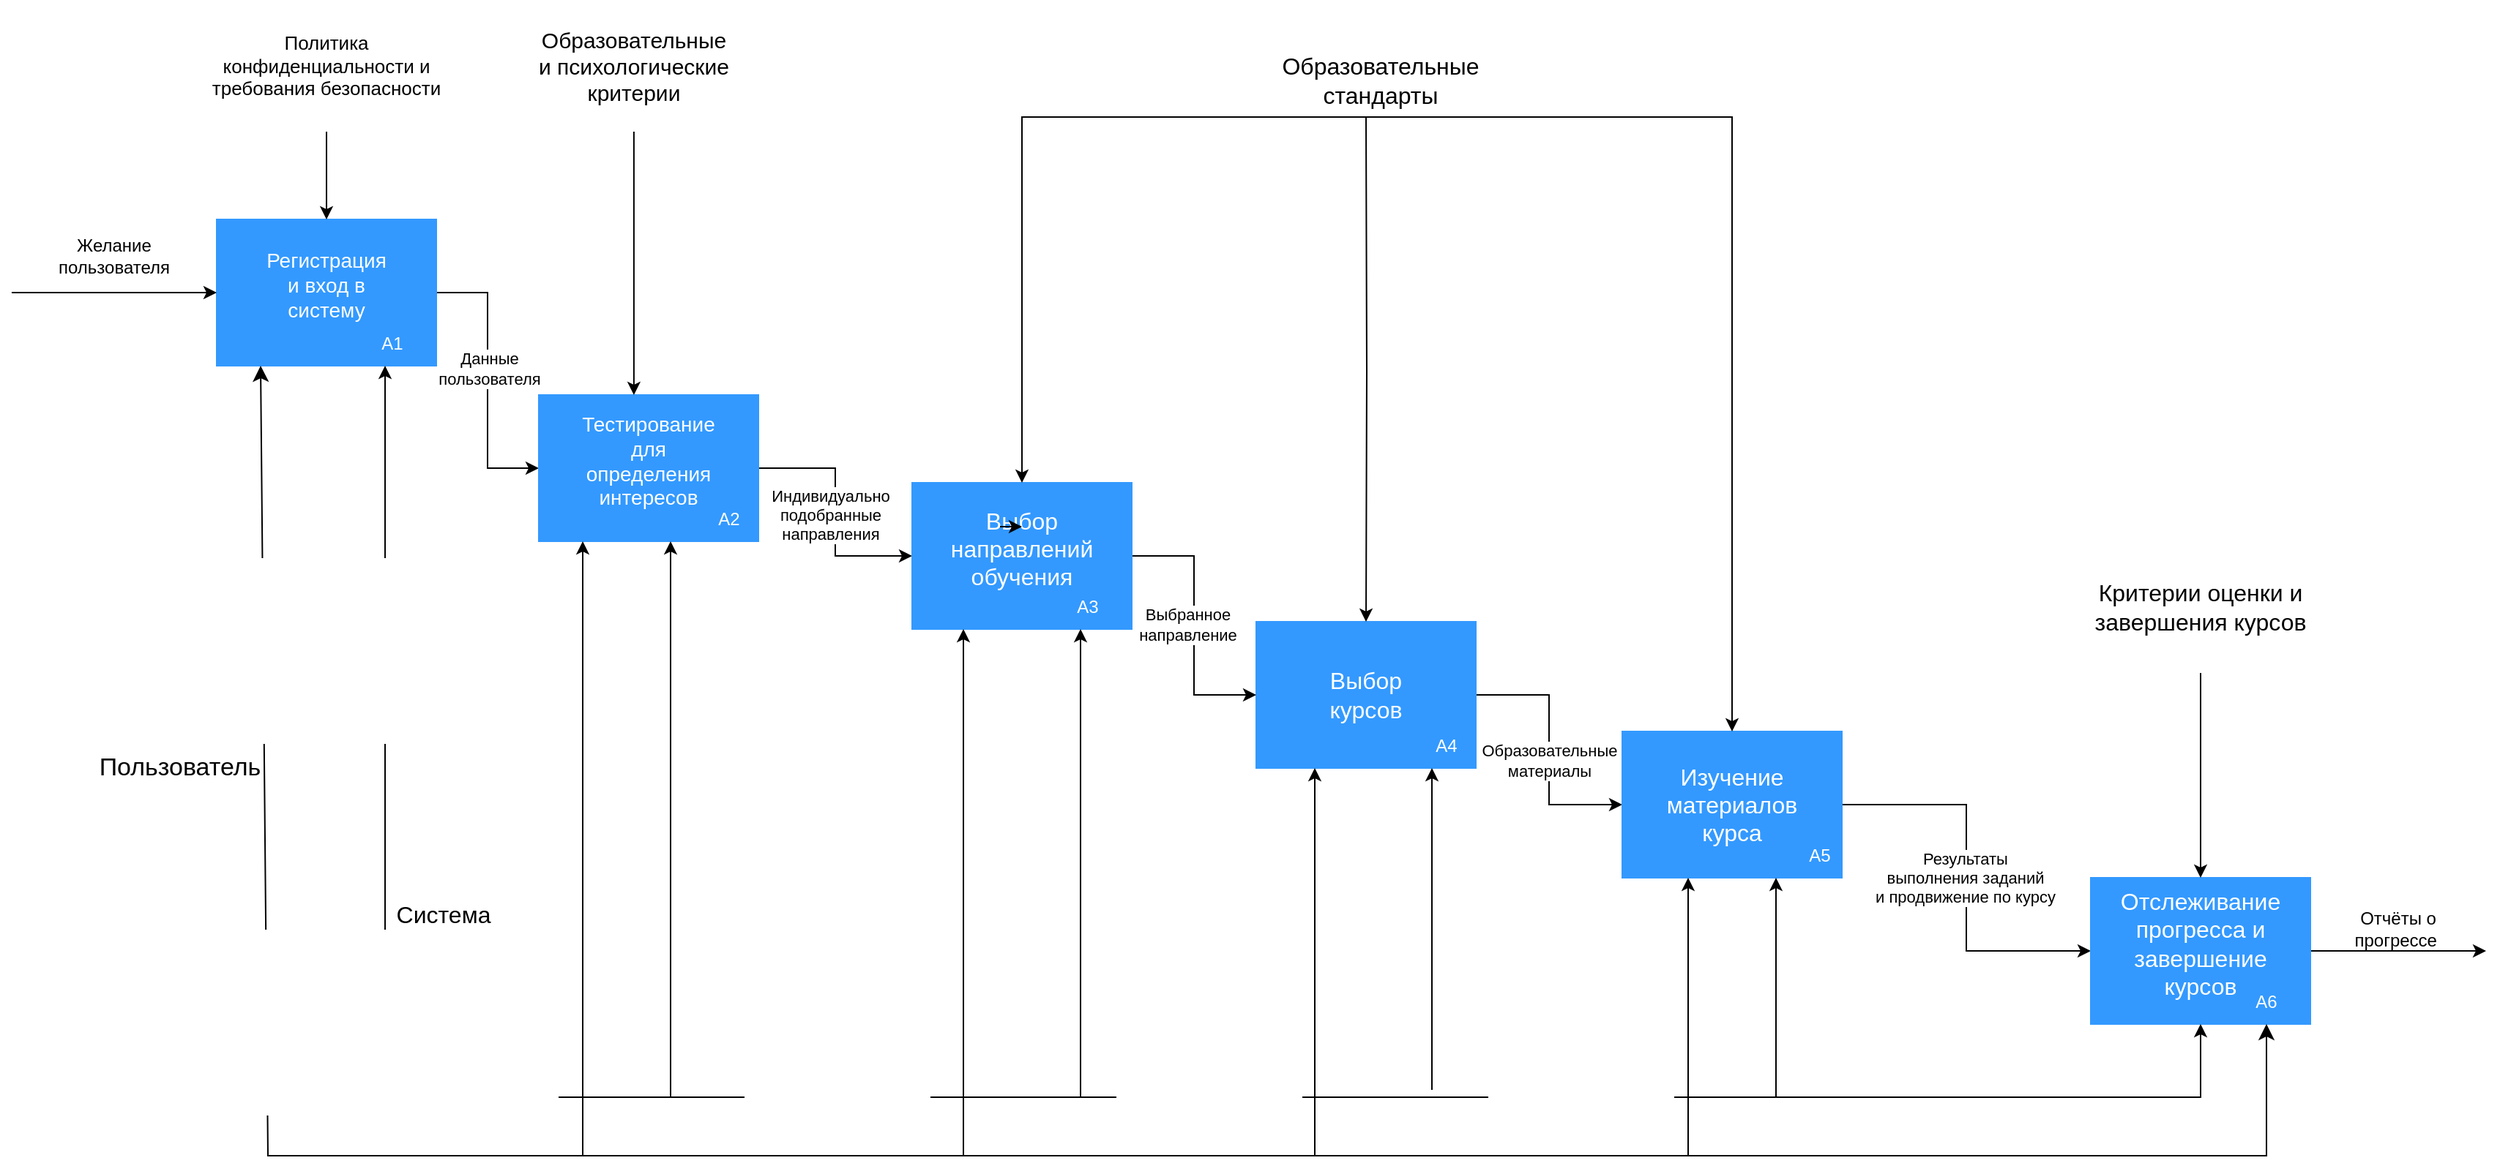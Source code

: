 <mxfile version="24.2.5" type="github">
  <diagram name="Page-1" id="MOQXqQ0aRUz0cBDaTk6Z">
    <mxGraphModel dx="2206" dy="1211" grid="1" gridSize="10" guides="1" tooltips="1" connect="1" arrows="1" fold="1" page="1" pageScale="1" pageWidth="1200" pageHeight="1920" math="0" shadow="0">
      <root>
        <mxCell id="0" />
        <mxCell id="1" parent="0" />
        <mxCell id="z_N1E-0bhla6XUxOwXqp-23" style="edgeStyle=orthogonalEdgeStyle;rounded=0;orthogonalLoop=1;jettySize=auto;html=1;exitX=1;exitY=0.5;exitDx=0;exitDy=0;entryX=0;entryY=0.5;entryDx=0;entryDy=0;" edge="1" parent="1" source="z_N1E-0bhla6XUxOwXqp-1" target="z_N1E-0bhla6XUxOwXqp-5">
          <mxGeometry relative="1" as="geometry" />
        </mxCell>
        <mxCell id="z_N1E-0bhla6XUxOwXqp-26" value="Данные&lt;div&gt;пользователя&lt;/div&gt;" style="edgeLabel;html=1;align=center;verticalAlign=middle;resizable=0;points=[];" vertex="1" connectable="0" parent="z_N1E-0bhla6XUxOwXqp-23">
          <mxGeometry x="-0.086" y="1" relative="1" as="geometry">
            <mxPoint as="offset" />
          </mxGeometry>
        </mxCell>
        <mxCell id="z_N1E-0bhla6XUxOwXqp-1" value="" style="rounded=0;whiteSpace=wrap;html=1;strokeColor=#3399FF;fillColor=#3399FF;" vertex="1" parent="1">
          <mxGeometry x="100" y="190" width="150" height="100" as="geometry" />
        </mxCell>
        <mxCell id="z_N1E-0bhla6XUxOwXqp-2" value="&lt;font color=&quot;#ffffff&quot;&gt;A1&lt;/font&gt;" style="text;html=1;align=center;verticalAlign=middle;whiteSpace=wrap;rounded=0;" vertex="1" parent="1">
          <mxGeometry x="190" y="260" width="60" height="30" as="geometry" />
        </mxCell>
        <mxCell id="z_N1E-0bhla6XUxOwXqp-4" value="&lt;font style=&quot;font-size: 14px;&quot; color=&quot;#ffffff&quot;&gt;Регистрация и вход в систему&lt;/font&gt;" style="text;html=1;align=center;verticalAlign=middle;whiteSpace=wrap;rounded=0;" vertex="1" parent="1">
          <mxGeometry x="145" y="220" width="60" height="30" as="geometry" />
        </mxCell>
        <mxCell id="z_N1E-0bhla6XUxOwXqp-24" style="edgeStyle=orthogonalEdgeStyle;rounded=0;orthogonalLoop=1;jettySize=auto;html=1;exitX=1;exitY=0.5;exitDx=0;exitDy=0;entryX=0;entryY=0.5;entryDx=0;entryDy=0;" edge="1" parent="1" source="z_N1E-0bhla6XUxOwXqp-5" target="z_N1E-0bhla6XUxOwXqp-19">
          <mxGeometry relative="1" as="geometry" />
        </mxCell>
        <mxCell id="z_N1E-0bhla6XUxOwXqp-25" value="Индивидуально&lt;div&gt;подобранные&lt;/div&gt;&lt;div&gt;направления&lt;/div&gt;" style="edgeLabel;html=1;align=center;verticalAlign=middle;resizable=0;points=[];" vertex="1" connectable="0" parent="z_N1E-0bhla6XUxOwXqp-24">
          <mxGeometry x="-0.093" y="-4" relative="1" as="geometry">
            <mxPoint y="9" as="offset" />
          </mxGeometry>
        </mxCell>
        <mxCell id="z_N1E-0bhla6XUxOwXqp-5" value="" style="rounded=0;whiteSpace=wrap;html=1;strokeColor=#3399FF;fillColor=#3399FF;" vertex="1" parent="1">
          <mxGeometry x="320" y="310" width="150" height="100" as="geometry" />
        </mxCell>
        <mxCell id="z_N1E-0bhla6XUxOwXqp-6" value="&lt;font color=&quot;#ffffff&quot;&gt;A2&lt;/font&gt;" style="text;html=1;align=center;verticalAlign=middle;whiteSpace=wrap;rounded=0;" vertex="1" parent="1">
          <mxGeometry x="420" y="380" width="60" height="30" as="geometry" />
        </mxCell>
        <mxCell id="z_N1E-0bhla6XUxOwXqp-7" value="&lt;font style=&quot;font-size: 14px;&quot; color=&quot;#ffffff&quot;&gt;Тестирование&lt;/font&gt;&lt;div style=&quot;font-size: 14px;&quot;&gt;&lt;font style=&quot;font-size: 14px;&quot; color=&quot;#ffffff&quot;&gt;для определения интересов&lt;/font&gt;&lt;/div&gt;" style="text;html=1;align=center;verticalAlign=middle;whiteSpace=wrap;rounded=0;" vertex="1" parent="1">
          <mxGeometry x="365" y="340" width="60" height="30" as="geometry" />
        </mxCell>
        <mxCell id="z_N1E-0bhla6XUxOwXqp-31" style="edgeStyle=orthogonalEdgeStyle;rounded=0;orthogonalLoop=1;jettySize=auto;html=1;exitX=1;exitY=0.5;exitDx=0;exitDy=0;entryX=0;entryY=0.5;entryDx=0;entryDy=0;" edge="1" parent="1" source="z_N1E-0bhla6XUxOwXqp-8" target="z_N1E-0bhla6XUxOwXqp-11">
          <mxGeometry relative="1" as="geometry" />
        </mxCell>
        <mxCell id="z_N1E-0bhla6XUxOwXqp-32" value="Образовательные&lt;div&gt;материалы&lt;/div&gt;" style="edgeLabel;html=1;align=center;verticalAlign=middle;resizable=0;points=[];" vertex="1" connectable="0" parent="z_N1E-0bhla6XUxOwXqp-31">
          <mxGeometry x="-0.236" y="1" relative="1" as="geometry">
            <mxPoint x="-1" y="28" as="offset" />
          </mxGeometry>
        </mxCell>
        <mxCell id="z_N1E-0bhla6XUxOwXqp-8" value="" style="rounded=0;whiteSpace=wrap;html=1;strokeColor=#3399FF;fillColor=#3399FF;" vertex="1" parent="1">
          <mxGeometry x="810" y="465" width="150" height="100" as="geometry" />
        </mxCell>
        <mxCell id="z_N1E-0bhla6XUxOwXqp-9" value="&lt;font color=&quot;#ffffff&quot;&gt;A4&lt;/font&gt;" style="text;html=1;align=center;verticalAlign=middle;whiteSpace=wrap;rounded=0;" vertex="1" parent="1">
          <mxGeometry x="910" y="535" width="60" height="30" as="geometry" />
        </mxCell>
        <mxCell id="z_N1E-0bhla6XUxOwXqp-10" value="&lt;span style=&quot;color: rgb(255, 255, 255);&quot;&gt;&lt;font style=&quot;font-size: 16px;&quot;&gt;Выбор курсов&lt;/font&gt;&lt;/span&gt;" style="text;html=1;align=center;verticalAlign=middle;whiteSpace=wrap;rounded=0;" vertex="1" parent="1">
          <mxGeometry x="855" y="500" width="60" height="30" as="geometry" />
        </mxCell>
        <mxCell id="z_N1E-0bhla6XUxOwXqp-33" style="edgeStyle=orthogonalEdgeStyle;rounded=0;orthogonalLoop=1;jettySize=auto;html=1;exitX=1;exitY=0.5;exitDx=0;exitDy=0;" edge="1" parent="1" source="z_N1E-0bhla6XUxOwXqp-11" target="z_N1E-0bhla6XUxOwXqp-14">
          <mxGeometry relative="1" as="geometry" />
        </mxCell>
        <mxCell id="z_N1E-0bhla6XUxOwXqp-34" value="Результаты&lt;div&gt;выполнения заданий&lt;/div&gt;&lt;div&gt;и продвижение по курсу&lt;/div&gt;" style="edgeLabel;html=1;align=center;verticalAlign=middle;resizable=0;points=[];" vertex="1" connectable="0" parent="z_N1E-0bhla6XUxOwXqp-33">
          <mxGeometry x="-0.295" y="-1" relative="1" as="geometry">
            <mxPoint y="40" as="offset" />
          </mxGeometry>
        </mxCell>
        <mxCell id="z_N1E-0bhla6XUxOwXqp-11" value="" style="rounded=0;whiteSpace=wrap;html=1;strokeColor=#3399FF;fillColor=#3399FF;" vertex="1" parent="1">
          <mxGeometry x="1060" y="540" width="150" height="100" as="geometry" />
        </mxCell>
        <mxCell id="z_N1E-0bhla6XUxOwXqp-12" value="&lt;font color=&quot;#ffffff&quot;&gt;A5&lt;/font&gt;" style="text;html=1;align=center;verticalAlign=middle;whiteSpace=wrap;rounded=0;" vertex="1" parent="1">
          <mxGeometry x="1165" y="610" width="60" height="30" as="geometry" />
        </mxCell>
        <mxCell id="z_N1E-0bhla6XUxOwXqp-13" value="&lt;font style=&quot;font-size: 16px;&quot; color=&quot;#ffffff&quot;&gt;Изучение материалов курса&lt;/font&gt;" style="text;html=1;align=center;verticalAlign=middle;whiteSpace=wrap;rounded=0;" vertex="1" parent="1">
          <mxGeometry x="1105" y="575" width="60" height="30" as="geometry" />
        </mxCell>
        <mxCell id="z_N1E-0bhla6XUxOwXqp-58" style="edgeStyle=orthogonalEdgeStyle;rounded=0;orthogonalLoop=1;jettySize=auto;html=1;" edge="1" parent="1" source="z_N1E-0bhla6XUxOwXqp-14">
          <mxGeometry relative="1" as="geometry">
            <mxPoint x="1650" y="690" as="targetPoint" />
          </mxGeometry>
        </mxCell>
        <mxCell id="z_N1E-0bhla6XUxOwXqp-14" value="" style="rounded=0;whiteSpace=wrap;html=1;strokeColor=#3399FF;fillColor=#3399FF;" vertex="1" parent="1">
          <mxGeometry x="1380" y="640" width="150" height="100" as="geometry" />
        </mxCell>
        <mxCell id="z_N1E-0bhla6XUxOwXqp-15" value="&lt;font color=&quot;#ffffff&quot;&gt;A6&lt;/font&gt;" style="text;html=1;align=center;verticalAlign=middle;whiteSpace=wrap;rounded=0;" vertex="1" parent="1">
          <mxGeometry x="1470" y="710" width="60" height="30" as="geometry" />
        </mxCell>
        <mxCell id="z_N1E-0bhla6XUxOwXqp-16" value="&lt;font style=&quot;font-size: 16px;&quot; color=&quot;#ffffff&quot;&gt;Отслеживание&lt;/font&gt;&lt;div style=&quot;font-size: 16px;&quot;&gt;&lt;font style=&quot;font-size: 16px;&quot; color=&quot;#ffffff&quot;&gt;прогресса и завершение курсов&lt;/font&gt;&lt;/div&gt;" style="text;html=1;align=center;verticalAlign=middle;whiteSpace=wrap;rounded=0;" vertex="1" parent="1">
          <mxGeometry x="1425" y="670" width="60" height="30" as="geometry" />
        </mxCell>
        <mxCell id="z_N1E-0bhla6XUxOwXqp-38" style="edgeStyle=orthogonalEdgeStyle;rounded=0;orthogonalLoop=1;jettySize=auto;html=1;entryX=0.5;entryY=0;entryDx=0;entryDy=0;" edge="1" parent="1" source="z_N1E-0bhla6XUxOwXqp-17" target="z_N1E-0bhla6XUxOwXqp-1">
          <mxGeometry relative="1" as="geometry" />
        </mxCell>
        <mxCell id="z_N1E-0bhla6XUxOwXqp-17" value="&lt;font style=&quot;font-size: 13px;&quot;&gt;Политика конфиденциальности и требования безопасности&lt;/font&gt;" style="text;html=1;align=center;verticalAlign=middle;whiteSpace=wrap;rounded=0;" vertex="1" parent="1">
          <mxGeometry x="90" y="40" width="170" height="90" as="geometry" />
        </mxCell>
        <mxCell id="z_N1E-0bhla6XUxOwXqp-18" value="Желание&lt;div&gt;пользователя&lt;/div&gt;" style="text;html=1;align=center;verticalAlign=middle;whiteSpace=wrap;rounded=0;" vertex="1" parent="1">
          <mxGeometry y="200" width="60" height="30" as="geometry" />
        </mxCell>
        <mxCell id="z_N1E-0bhla6XUxOwXqp-29" style="edgeStyle=orthogonalEdgeStyle;rounded=0;orthogonalLoop=1;jettySize=auto;html=1;exitX=1;exitY=0.5;exitDx=0;exitDy=0;" edge="1" parent="1" source="z_N1E-0bhla6XUxOwXqp-19" target="z_N1E-0bhla6XUxOwXqp-8">
          <mxGeometry relative="1" as="geometry" />
        </mxCell>
        <mxCell id="z_N1E-0bhla6XUxOwXqp-30" value="Выбранное&lt;div&gt;направление&lt;/div&gt;" style="edgeLabel;html=1;align=center;verticalAlign=middle;resizable=0;points=[];" vertex="1" connectable="0" parent="z_N1E-0bhla6XUxOwXqp-29">
          <mxGeometry x="-0.009" y="-5" relative="1" as="geometry">
            <mxPoint as="offset" />
          </mxGeometry>
        </mxCell>
        <mxCell id="z_N1E-0bhla6XUxOwXqp-19" value="" style="rounded=0;whiteSpace=wrap;html=1;strokeColor=#3399FF;fillColor=#3399FF;" vertex="1" parent="1">
          <mxGeometry x="575" y="370" width="150" height="100" as="geometry" />
        </mxCell>
        <mxCell id="z_N1E-0bhla6XUxOwXqp-20" value="&lt;font color=&quot;#ffffff&quot;&gt;A3&lt;/font&gt;" style="text;html=1;align=center;verticalAlign=middle;whiteSpace=wrap;rounded=0;" vertex="1" parent="1">
          <mxGeometry x="665" y="440" width="60" height="30" as="geometry" />
        </mxCell>
        <mxCell id="z_N1E-0bhla6XUxOwXqp-21" value="&lt;font style=&quot;font-size: 16px;&quot; color=&quot;#ffffff&quot;&gt;Выбор направлений обучения&lt;/font&gt;" style="text;html=1;align=center;verticalAlign=middle;whiteSpace=wrap;rounded=0;" vertex="1" parent="1">
          <mxGeometry x="620" y="400" width="60" height="30" as="geometry" />
        </mxCell>
        <mxCell id="z_N1E-0bhla6XUxOwXqp-35" value="" style="edgeStyle=none;orthogonalLoop=1;jettySize=auto;html=1;endArrow=classic;startArrow=classic;endSize=8;startSize=8;rounded=0;exitX=0.5;exitY=1;exitDx=0;exitDy=0;entryX=0.5;entryY=1;entryDx=0;entryDy=0;" edge="1" parent="1" target="z_N1E-0bhla6XUxOwXqp-15">
          <mxGeometry width="100" relative="1" as="geometry">
            <mxPoint x="130" y="290" as="sourcePoint" />
            <mxPoint x="1260" y="790" as="targetPoint" />
            <Array as="points">
              <mxPoint x="135" y="830" />
              <mxPoint x="595" y="830" />
              <mxPoint x="755" y="830" />
              <mxPoint x="965" y="830" />
              <mxPoint x="1160" y="830" />
              <mxPoint x="1500" y="830" />
            </Array>
          </mxGeometry>
        </mxCell>
        <mxCell id="z_N1E-0bhla6XUxOwXqp-36" value="" style="endArrow=classic;startArrow=classic;html=1;rounded=0;exitX=0.5;exitY=1;exitDx=0;exitDy=0;" edge="1" parent="1" source="z_N1E-0bhla6XUxOwXqp-14">
          <mxGeometry width="50" height="50" relative="1" as="geometry">
            <mxPoint x="1200" y="790" as="sourcePoint" />
            <mxPoint x="215" y="290" as="targetPoint" />
            <Array as="points">
              <mxPoint x="1455" y="790" />
              <mxPoint x="1205" y="790" />
              <mxPoint x="1140" y="790" />
              <mxPoint x="1080" y="790" />
              <mxPoint x="960" y="790" />
              <mxPoint x="710" y="790" />
              <mxPoint x="215" y="790" />
            </Array>
          </mxGeometry>
        </mxCell>
        <mxCell id="z_N1E-0bhla6XUxOwXqp-40" value="" style="endArrow=classic;startArrow=classic;html=1;rounded=0;exitX=0.5;exitY=0;exitDx=0;exitDy=0;entryX=0.5;entryY=0;entryDx=0;entryDy=0;" edge="1" parent="1" source="z_N1E-0bhla6XUxOwXqp-19" target="z_N1E-0bhla6XUxOwXqp-11">
          <mxGeometry width="50" height="50" relative="1" as="geometry">
            <mxPoint x="590" y="340" as="sourcePoint" />
            <mxPoint x="615" y="120" as="targetPoint" />
            <Array as="points">
              <mxPoint x="650" y="120" />
              <mxPoint x="870" y="120" />
              <mxPoint x="1135" y="120" />
            </Array>
          </mxGeometry>
        </mxCell>
        <mxCell id="z_N1E-0bhla6XUxOwXqp-45" style="edgeStyle=orthogonalEdgeStyle;rounded=0;orthogonalLoop=1;jettySize=auto;html=1;entryX=0.5;entryY=0;entryDx=0;entryDy=0;" edge="1" parent="1" target="z_N1E-0bhla6XUxOwXqp-8">
          <mxGeometry relative="1" as="geometry">
            <mxPoint x="885" y="120" as="sourcePoint" />
          </mxGeometry>
        </mxCell>
        <mxCell id="z_N1E-0bhla6XUxOwXqp-41" value="&lt;font style=&quot;font-size: 16px;&quot;&gt;Образовательные&lt;/font&gt;&lt;div style=&quot;font-size: 16px;&quot;&gt;&lt;font style=&quot;font-size: 16px;&quot;&gt;стандарты&lt;/font&gt;&lt;/div&gt;" style="text;html=1;align=center;verticalAlign=middle;whiteSpace=wrap;rounded=0;" vertex="1" parent="1">
          <mxGeometry x="810" y="50" width="170" height="90" as="geometry" />
        </mxCell>
        <mxCell id="z_N1E-0bhla6XUxOwXqp-42" value="&lt;font style=&quot;font-size: 17px;&quot;&gt;Пользователь&lt;/font&gt;" style="text;html=1;align=center;verticalAlign=middle;whiteSpace=wrap;rounded=0;" vertex="1" parent="1">
          <mxGeometry x="-10" y="520" width="170" height="90" as="geometry" />
        </mxCell>
        <mxCell id="z_N1E-0bhla6XUxOwXqp-43" value="&lt;font style=&quot;font-size: 16px;&quot;&gt;Система&lt;/font&gt;" style="text;html=1;align=center;verticalAlign=middle;whiteSpace=wrap;rounded=0;" vertex="1" parent="1">
          <mxGeometry x="170" y="620" width="170" height="90" as="geometry" />
        </mxCell>
        <mxCell id="z_N1E-0bhla6XUxOwXqp-44" value="" style="endArrow=classic;html=1;rounded=0;entryX=0;entryY=0.5;entryDx=0;entryDy=0;" edge="1" parent="1" target="z_N1E-0bhla6XUxOwXqp-1">
          <mxGeometry width="50" height="50" relative="1" as="geometry">
            <mxPoint x="-40" y="240" as="sourcePoint" />
            <mxPoint x="40" y="240" as="targetPoint" />
          </mxGeometry>
        </mxCell>
        <mxCell id="z_N1E-0bhla6XUxOwXqp-46" value="" style="endArrow=classic;html=1;rounded=0;" edge="1" parent="1">
          <mxGeometry width="50" height="50" relative="1" as="geometry">
            <mxPoint x="410" y="790" as="sourcePoint" />
            <mxPoint x="410" y="410" as="targetPoint" />
          </mxGeometry>
        </mxCell>
        <mxCell id="z_N1E-0bhla6XUxOwXqp-47" value="" style="endArrow=classic;html=1;rounded=0;entryX=0.5;entryY=1;entryDx=0;entryDy=0;" edge="1" parent="1">
          <mxGeometry width="50" height="50" relative="1" as="geometry">
            <mxPoint x="690" y="790" as="sourcePoint" />
            <mxPoint x="690" y="470.0" as="targetPoint" />
          </mxGeometry>
        </mxCell>
        <mxCell id="z_N1E-0bhla6XUxOwXqp-48" value="" style="endArrow=classic;html=1;rounded=0;entryX=0.5;entryY=1;entryDx=0;entryDy=0;" edge="1" parent="1">
          <mxGeometry width="50" height="50" relative="1" as="geometry">
            <mxPoint x="930" y="785" as="sourcePoint" />
            <mxPoint x="930" y="565.0" as="targetPoint" />
          </mxGeometry>
        </mxCell>
        <mxCell id="z_N1E-0bhla6XUxOwXqp-49" value="" style="endArrow=classic;html=1;rounded=0;entryX=0;entryY=1;entryDx=0;entryDy=0;" edge="1" parent="1" target="z_N1E-0bhla6XUxOwXqp-12">
          <mxGeometry width="50" height="50" relative="1" as="geometry">
            <mxPoint x="1165" y="790" as="sourcePoint" />
            <mxPoint x="1070" y="730" as="targetPoint" />
          </mxGeometry>
        </mxCell>
        <mxCell id="z_N1E-0bhla6XUxOwXqp-50" value="" style="endArrow=classic;html=1;rounded=0;entryX=0.5;entryY=1;entryDx=0;entryDy=0;" edge="1" parent="1">
          <mxGeometry width="50" height="50" relative="1" as="geometry">
            <mxPoint x="1105" y="830" as="sourcePoint" />
            <mxPoint x="1105" y="640" as="targetPoint" />
          </mxGeometry>
        </mxCell>
        <mxCell id="z_N1E-0bhla6XUxOwXqp-51" value="" style="endArrow=classic;html=1;rounded=0;entryX=0.5;entryY=1;entryDx=0;entryDy=0;" edge="1" parent="1">
          <mxGeometry width="50" height="50" relative="1" as="geometry">
            <mxPoint x="850" y="830" as="sourcePoint" />
            <mxPoint x="850" y="565.0" as="targetPoint" />
          </mxGeometry>
        </mxCell>
        <mxCell id="z_N1E-0bhla6XUxOwXqp-52" value="" style="endArrow=classic;html=1;rounded=0;entryX=0.5;entryY=1;entryDx=0;entryDy=0;" edge="1" parent="1">
          <mxGeometry width="50" height="50" relative="1" as="geometry">
            <mxPoint x="610" y="830" as="sourcePoint" />
            <mxPoint x="610" y="470.0" as="targetPoint" />
          </mxGeometry>
        </mxCell>
        <mxCell id="z_N1E-0bhla6XUxOwXqp-53" value="" style="endArrow=classic;html=1;rounded=0;" edge="1" parent="1">
          <mxGeometry width="50" height="50" relative="1" as="geometry">
            <mxPoint x="350" y="830" as="sourcePoint" />
            <mxPoint x="350" y="410" as="targetPoint" />
          </mxGeometry>
        </mxCell>
        <mxCell id="z_N1E-0bhla6XUxOwXqp-55" style="edgeStyle=orthogonalEdgeStyle;rounded=0;orthogonalLoop=1;jettySize=auto;html=1;entryX=0.433;entryY=0;entryDx=0;entryDy=0;entryPerimeter=0;" edge="1" parent="1" source="z_N1E-0bhla6XUxOwXqp-54" target="z_N1E-0bhla6XUxOwXqp-5">
          <mxGeometry relative="1" as="geometry">
            <mxPoint x="385" y="300" as="targetPoint" />
          </mxGeometry>
        </mxCell>
        <mxCell id="z_N1E-0bhla6XUxOwXqp-54" value="&lt;font style=&quot;font-size: 15px;&quot;&gt;Образовательные&lt;/font&gt;&lt;div style=&quot;font-size: 15px;&quot;&gt;&lt;font style=&quot;font-size: 15px;&quot;&gt;и психологические&lt;/font&gt;&lt;/div&gt;&lt;div style=&quot;font-size: 15px;&quot;&gt;&lt;font style=&quot;font-size: 15px;&quot;&gt;критерии&lt;/font&gt;&lt;/div&gt;" style="text;html=1;align=center;verticalAlign=middle;whiteSpace=wrap;rounded=0;" vertex="1" parent="1">
          <mxGeometry x="300" y="40" width="170" height="90" as="geometry" />
        </mxCell>
        <mxCell id="z_N1E-0bhla6XUxOwXqp-60" value="Отчёты о прогрессе&amp;nbsp;" style="text;html=1;align=center;verticalAlign=middle;whiteSpace=wrap;rounded=0;" vertex="1" parent="1">
          <mxGeometry x="1560" y="660" width="60" height="30" as="geometry" />
        </mxCell>
        <mxCell id="z_N1E-0bhla6XUxOwXqp-61" style="edgeStyle=orthogonalEdgeStyle;rounded=0;orthogonalLoop=1;jettySize=auto;html=1;exitX=0.25;exitY=0;exitDx=0;exitDy=0;entryX=0.5;entryY=0;entryDx=0;entryDy=0;" edge="1" parent="1" source="z_N1E-0bhla6XUxOwXqp-21" target="z_N1E-0bhla6XUxOwXqp-21">
          <mxGeometry relative="1" as="geometry" />
        </mxCell>
        <mxCell id="z_N1E-0bhla6XUxOwXqp-64" style="edgeStyle=orthogonalEdgeStyle;rounded=0;orthogonalLoop=1;jettySize=auto;html=1;entryX=0.5;entryY=0;entryDx=0;entryDy=0;" edge="1" parent="1" source="z_N1E-0bhla6XUxOwXqp-62" target="z_N1E-0bhla6XUxOwXqp-14">
          <mxGeometry relative="1" as="geometry" />
        </mxCell>
        <mxCell id="z_N1E-0bhla6XUxOwXqp-62" value="&lt;span style=&quot;font-size: 16px;&quot;&gt;Критерии оценки и завершения курсов&lt;/span&gt;" style="text;html=1;align=center;verticalAlign=middle;whiteSpace=wrap;rounded=0;" vertex="1" parent="1">
          <mxGeometry x="1370" y="410" width="170" height="90" as="geometry" />
        </mxCell>
      </root>
    </mxGraphModel>
  </diagram>
</mxfile>
